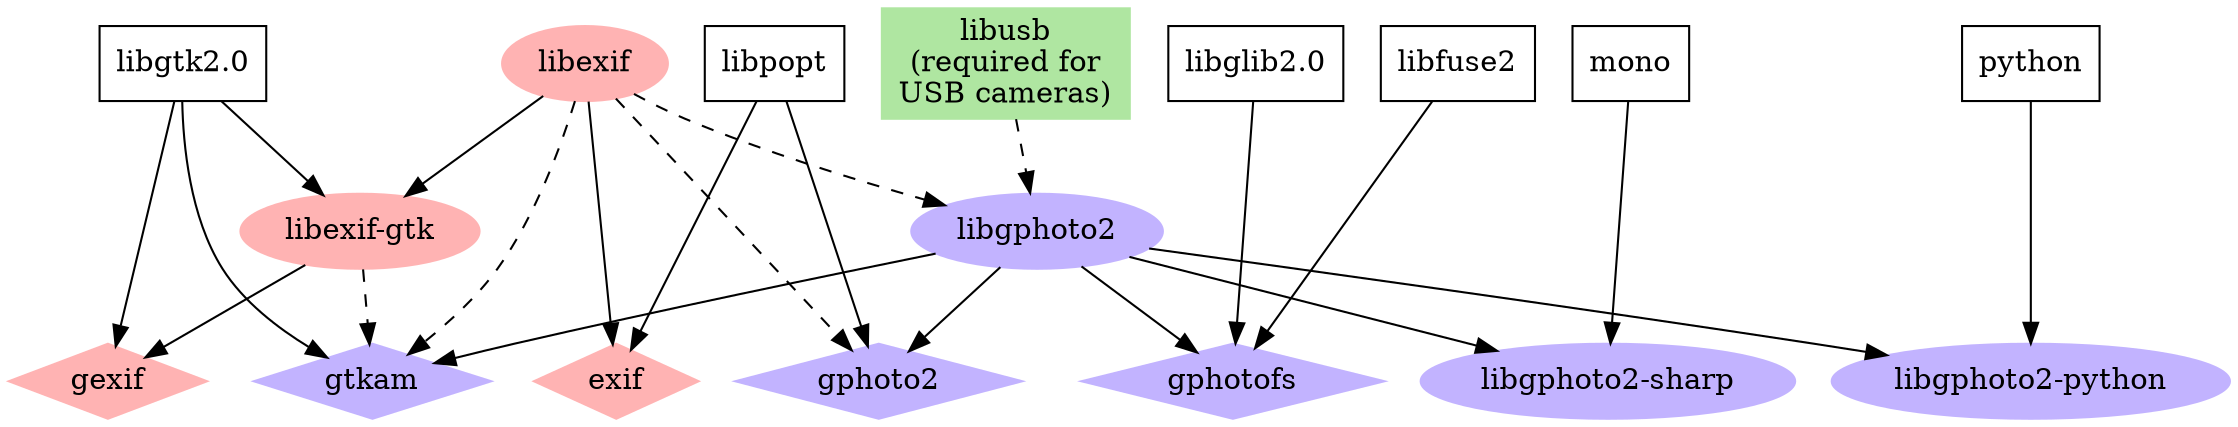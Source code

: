 /* software-dependencies.dot
 * dependency graph of the software from the gphoto and libexif
 * projects
 */

digraph "software dependencies" {

	/* rankdir=LR; */

	/* edges:
	 * dashed edges denote optional stuff
 	 */


	subgraph libexifstuff {
		/* software from the libexif project */
		node[style=filled, color=".0 .3 1.0"];
		libexif;
		libexifgtk[label="libexif-gtk"];

		{
			rank=same;
			node[shape="diamond"];
			exif;
			gexif;
		}

		libexifgtk -> gexif;
		libexif -> libexifgtk;
		libexif -> exif;
		label="libexif software";
		style=filled;
		color=lightgrey;
	}

	subgraph gphotostuff {
		/* software from the gphoto project */
		/* colors */
		node[style=filled,color=".7 .3 1.0"];
		{
			rank=same;
			node[shape="diamond"];
			gphoto2; gphotofs; gtkam;
		}
		libgphoto2;
		libgphoto2sharp;
		libgphoto2python;

		libgphoto2 -> gphotofs;
		libgphoto2 -> gtkam;
		libgphoto2 -> gphoto2;
		libgphoto2 -> libgphoto2sharp;
		libgphoto2 -> libgphoto2python;

		libgphoto2sharp[label="libgphoto2-sharp"];
		libgphoto2python[label="libgphoto2-python"];

		color=blue;
		label="gphoto software";
	}


	/* external dependencies */
	{
		rank=same;
		node[shape=polygon,skew=0];
		libgtk[label="libgtk2.0"];
		libglib[label="libglib2.0"];
		libfuse[label="libfuse2"];
		libusb[label="libusb\n(required for\nUSB cameras)"];
		libusb[style=filled,color=".3 .3 .9"];
		libpopt;
		python;
		mono;
	}
	

	/* edges */
	libgtk -> gexif;
	libgtk -> libexifgtk;

	libexif -> gtkam [style=dashed];

	libexif -> gphoto2 [style=dashed];

	libgtk -> gtkam;
	libexif -> libgphoto2 [style=dashed];
	libusb -> libgphoto2 [style=dashed];
	libexifgtk -> gtkam [style=dashed];

	libglib -> gphotofs;
	libfuse -> gphotofs;

	libpopt -> exif;
	libpopt -> gphoto2;

	python -> libgphoto2python;
	mono -> libgphoto2sharp;

	/* end user programs (frontends)
	{
		rank=same;
		node [shape=box];
		gphoto2;gtkam;
		exif;gexif;
	}
	*/
	
}
